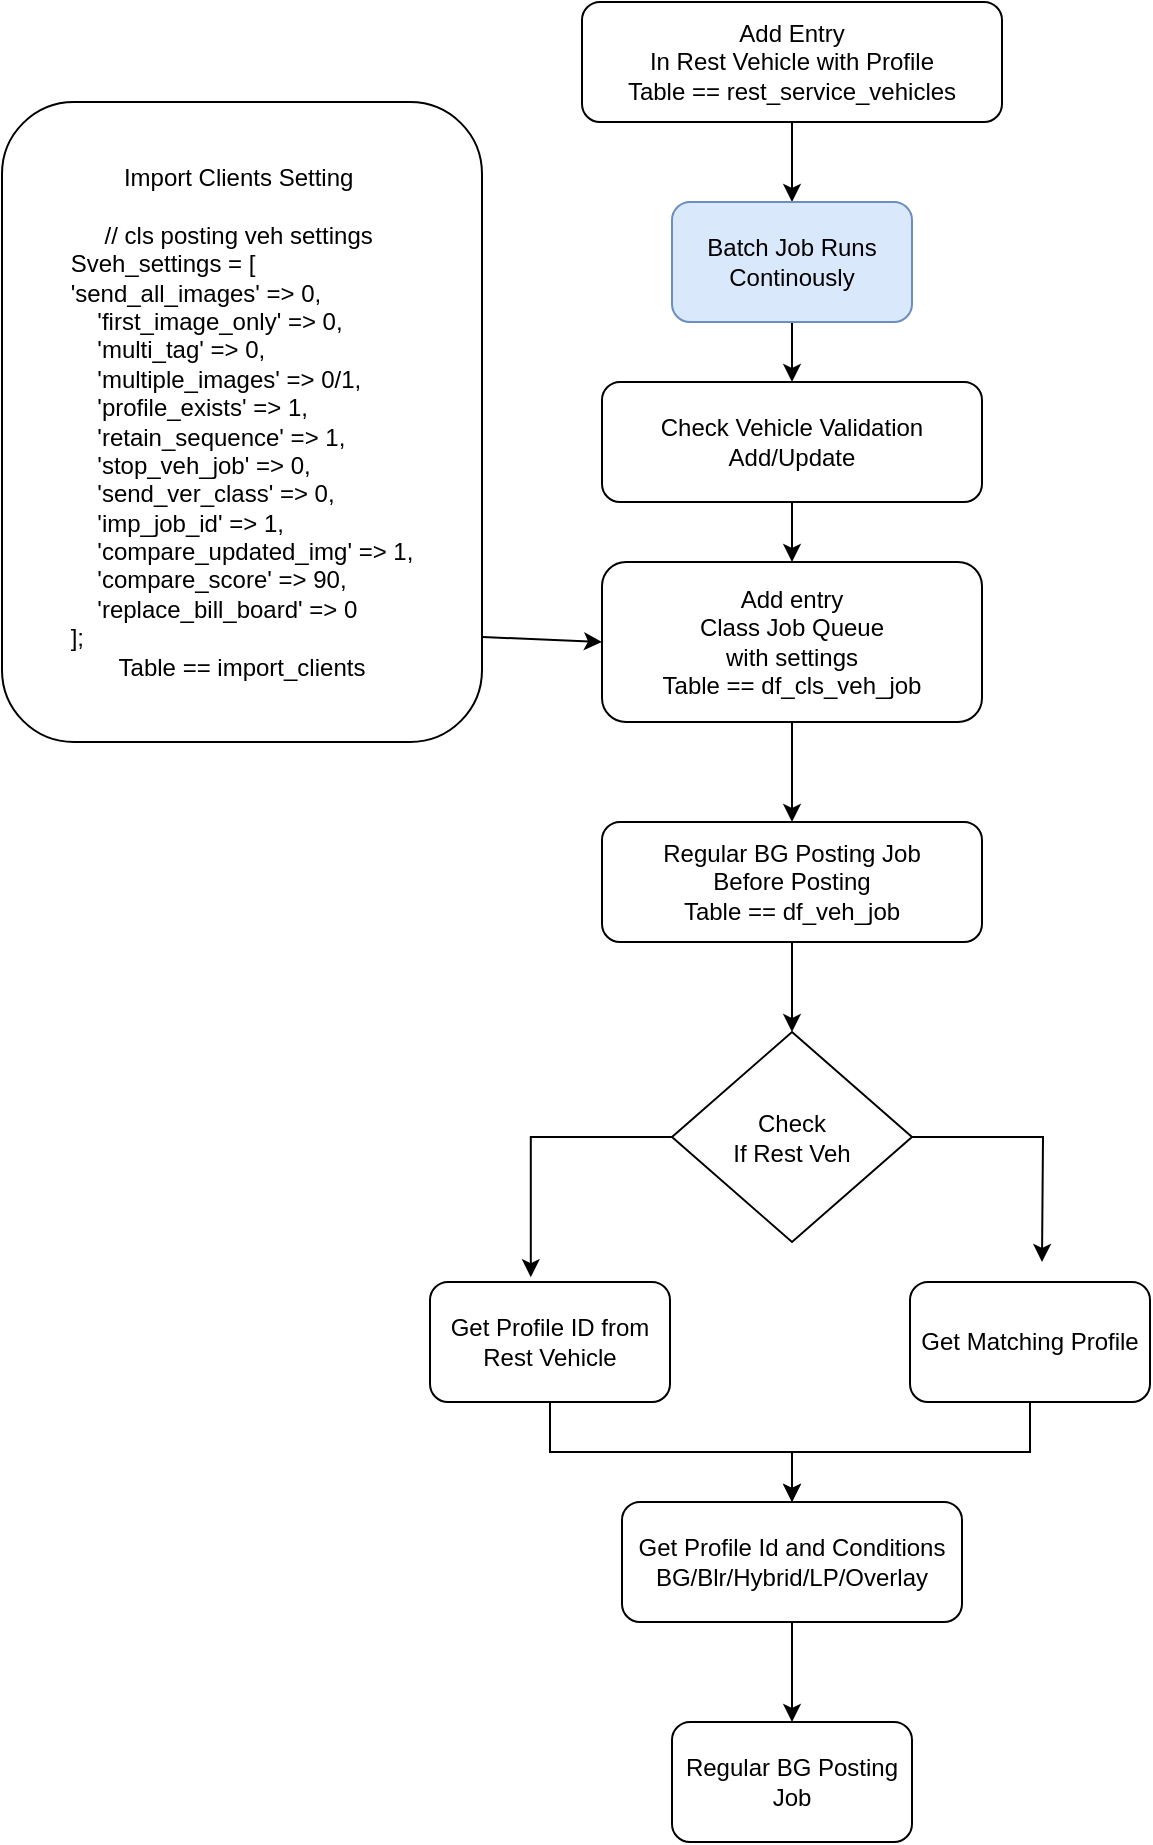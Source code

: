 <mxfile version="21.7.2" type="github">
  <diagram name="Page-1" id="pNaDvOREIxaKy7lhHose">
    <mxGraphModel dx="1050" dy="638" grid="1" gridSize="10" guides="1" tooltips="1" connect="1" arrows="1" fold="1" page="1" pageScale="1" pageWidth="827" pageHeight="1169" math="0" shadow="0">
      <root>
        <mxCell id="0" />
        <mxCell id="1" parent="0" />
        <mxCell id="_twTZDA_JsFwgBckwoPd-24" value="" style="edgeStyle=orthogonalEdgeStyle;rounded=0;orthogonalLoop=1;jettySize=auto;html=1;" edge="1" parent="1" source="_twTZDA_JsFwgBckwoPd-1" target="_twTZDA_JsFwgBckwoPd-2">
          <mxGeometry relative="1" as="geometry" />
        </mxCell>
        <mxCell id="_twTZDA_JsFwgBckwoPd-1" value="&lt;div&gt;Add Entry&lt;/div&gt;&lt;div&gt;In Rest Vehicle with Profile &lt;br&gt;Table == rest_service_vehicles&lt;/div&gt;" style="rounded=1;whiteSpace=wrap;html=1;" vertex="1" parent="1">
          <mxGeometry x="310" y="30" width="210" height="60" as="geometry" />
        </mxCell>
        <mxCell id="_twTZDA_JsFwgBckwoPd-14" value="" style="edgeStyle=orthogonalEdgeStyle;rounded=0;orthogonalLoop=1;jettySize=auto;html=1;" edge="1" parent="1" source="_twTZDA_JsFwgBckwoPd-2" target="_twTZDA_JsFwgBckwoPd-3">
          <mxGeometry relative="1" as="geometry" />
        </mxCell>
        <mxCell id="_twTZDA_JsFwgBckwoPd-2" value="Batch Job Runs Continously" style="rounded=1;whiteSpace=wrap;html=1;fillColor=#dae8fc;strokeColor=#6c8ebf;" vertex="1" parent="1">
          <mxGeometry x="355" y="130" width="120" height="60" as="geometry" />
        </mxCell>
        <mxCell id="_twTZDA_JsFwgBckwoPd-15" value="" style="edgeStyle=orthogonalEdgeStyle;rounded=0;orthogonalLoop=1;jettySize=auto;html=1;" edge="1" parent="1" source="_twTZDA_JsFwgBckwoPd-3" target="_twTZDA_JsFwgBckwoPd-4">
          <mxGeometry relative="1" as="geometry" />
        </mxCell>
        <mxCell id="_twTZDA_JsFwgBckwoPd-3" value="Check Vehicle Validation Add/Update" style="rounded=1;whiteSpace=wrap;html=1;" vertex="1" parent="1">
          <mxGeometry x="320" y="220" width="190" height="60" as="geometry" />
        </mxCell>
        <mxCell id="_twTZDA_JsFwgBckwoPd-16" value="" style="edgeStyle=orthogonalEdgeStyle;rounded=0;orthogonalLoop=1;jettySize=auto;html=1;" edge="1" parent="1" source="_twTZDA_JsFwgBckwoPd-4" target="_twTZDA_JsFwgBckwoPd-7">
          <mxGeometry relative="1" as="geometry" />
        </mxCell>
        <mxCell id="_twTZDA_JsFwgBckwoPd-4" value="&lt;div&gt;Add entry&lt;/div&gt;&lt;div&gt;Class Job Queue&lt;/div&gt;&lt;div&gt;with settings&lt;/div&gt;&lt;div&gt;Table == df_cls_veh_job&lt;/div&gt;" style="rounded=1;whiteSpace=wrap;html=1;" vertex="1" parent="1">
          <mxGeometry x="320" y="310" width="190" height="80" as="geometry" />
        </mxCell>
        <mxCell id="_twTZDA_JsFwgBckwoPd-6" value="&lt;div&gt;Import Clients Setting&amp;nbsp;&lt;br&gt;&lt;br&gt;&lt;/div&gt;&lt;div&gt;// cls posting veh settings&amp;nbsp;&lt;/div&gt;&lt;div style=&quot;text-align: left;&quot;&gt;Sveh_settings = [&amp;nbsp;&lt;/div&gt;&lt;div style=&quot;text-align: left;&quot;&gt;&#39;send_all_images&#39; =&amp;gt; 0,&lt;span style=&quot;&quot;&gt;&lt;/span&gt;&lt;/div&gt;&lt;div style=&quot;text-align: left;&quot;&gt;&lt;span style=&quot;&quot;&gt;&lt;span style=&quot;&quot;&gt;&lt;span style=&quot;white-space: pre;&quot;&gt;&amp;nbsp;&amp;nbsp;&amp;nbsp;&amp;nbsp;&lt;/span&gt;&lt;/span&gt;&#39;first_image_only&#39; =&amp;gt; 0,&amp;nbsp;&lt;/span&gt;&lt;/div&gt;&lt;div style=&quot;text-align: left;&quot;&gt;&lt;span style=&quot;&quot;&gt;&lt;span style=&quot;&quot;&gt;&lt;span style=&quot;white-space: pre;&quot;&gt;&amp;nbsp;&amp;nbsp;&amp;nbsp;&amp;nbsp;&lt;/span&gt;&lt;/span&gt;&#39;multi_tag&#39; =&amp;gt; 0,&lt;/span&gt;&lt;/div&gt;&lt;div style=&quot;text-align: left;&quot;&gt;&lt;span style=&quot;&quot;&gt;&lt;span style=&quot;&quot;&gt;&lt;span style=&quot;white-space: pre;&quot;&gt;&amp;nbsp;&amp;nbsp;&amp;nbsp;&amp;nbsp;&lt;/span&gt;&lt;/span&gt;&#39;multiple_images&#39; =&amp;gt; 0/1,&lt;/span&gt;&lt;/div&gt;&lt;div style=&quot;text-align: left;&quot;&gt;&lt;span style=&quot;&quot;&gt;&lt;span style=&quot;&quot;&gt;&lt;span style=&quot;white-space: pre;&quot;&gt;&amp;nbsp;&amp;nbsp;&amp;nbsp;&amp;nbsp;&lt;/span&gt;&lt;/span&gt;&#39;profile_exists&#39; =&amp;gt; 1,&lt;/span&gt;&lt;/div&gt;&lt;div style=&quot;text-align: left;&quot;&gt;&lt;span style=&quot;&quot;&gt;&lt;span style=&quot;&quot;&gt;&lt;span style=&quot;white-space: pre;&quot;&gt;&amp;nbsp;&amp;nbsp;&amp;nbsp;&amp;nbsp;&lt;/span&gt;&lt;/span&gt;&#39;retain_sequence&#39; =&amp;gt; 1,&lt;/span&gt;&lt;/div&gt;&lt;div style=&quot;text-align: left;&quot;&gt;&lt;span style=&quot;&quot;&gt;&lt;span style=&quot;&quot;&gt;&lt;span style=&quot;white-space: pre;&quot;&gt;&amp;nbsp;&amp;nbsp;&amp;nbsp;&amp;nbsp;&lt;/span&gt;&lt;/span&gt;&#39;stop_veh_job&#39; =&amp;gt; 0,&lt;/span&gt;&lt;/div&gt;&lt;div style=&quot;text-align: left;&quot;&gt;&lt;span style=&quot;&quot;&gt;&lt;span style=&quot;&quot;&gt;&lt;span style=&quot;white-space: pre;&quot;&gt;&amp;nbsp;&amp;nbsp;&amp;nbsp;&amp;nbsp;&lt;/span&gt;&lt;/span&gt;&#39;send_ver_class&#39; =&amp;gt; 0,&lt;/span&gt;&lt;/div&gt;&lt;div style=&quot;text-align: left;&quot;&gt;&lt;span style=&quot;&quot;&gt;&lt;span style=&quot;&quot;&gt;&lt;span style=&quot;white-space: pre;&quot;&gt;&amp;nbsp;&amp;nbsp;&amp;nbsp;&amp;nbsp;&lt;/span&gt;&lt;/span&gt;&#39;imp_job_id&#39; =&amp;gt; 1,&lt;/span&gt;&lt;/div&gt;&lt;div style=&quot;text-align: left;&quot;&gt;&lt;span style=&quot;&quot;&gt;&lt;span style=&quot;&quot;&gt;&lt;span style=&quot;white-space: pre;&quot;&gt;&amp;nbsp;&amp;nbsp;&amp;nbsp;&amp;nbsp;&lt;/span&gt;&lt;/span&gt;&#39;compare_updated_img&#39; =&amp;gt; 1,&lt;/span&gt;&lt;/div&gt;&lt;div style=&quot;text-align: left;&quot;&gt;&lt;span style=&quot;&quot;&gt;&lt;span style=&quot;&quot;&gt;&lt;span style=&quot;white-space: pre;&quot;&gt;&amp;nbsp;&amp;nbsp;&amp;nbsp;&amp;nbsp;&lt;/span&gt;&lt;/span&gt;&#39;compare_score&#39; =&amp;gt; 90,&lt;/span&gt;&lt;/div&gt;&lt;div style=&quot;text-align: left;&quot;&gt;&lt;span style=&quot;&quot;&gt;&lt;span style=&quot;&quot;&gt;&lt;span style=&quot;white-space: pre;&quot;&gt;&amp;nbsp;&amp;nbsp;&amp;nbsp;&amp;nbsp;&lt;/span&gt;&lt;/span&gt;&#39;replace_bill_board&#39; =&amp;gt; 0&lt;/span&gt;&lt;/div&gt;&lt;div style=&quot;text-align: left;&quot;&gt;];&lt;/div&gt;&lt;div&gt;Table == import_clients&lt;/div&gt;" style="rounded=1;whiteSpace=wrap;html=1;align=center;" vertex="1" parent="1">
          <mxGeometry x="20" y="80" width="240" height="320" as="geometry" />
        </mxCell>
        <mxCell id="_twTZDA_JsFwgBckwoPd-18" value="" style="edgeStyle=orthogonalEdgeStyle;rounded=0;orthogonalLoop=1;jettySize=auto;html=1;" edge="1" parent="1" source="_twTZDA_JsFwgBckwoPd-7" target="_twTZDA_JsFwgBckwoPd-8">
          <mxGeometry relative="1" as="geometry" />
        </mxCell>
        <mxCell id="_twTZDA_JsFwgBckwoPd-7" value="&lt;div&gt;Regular BG Posting Job&lt;/div&gt;&lt;div&gt;Before Posting &lt;br&gt;Table == df_veh_job&lt;/div&gt;" style="rounded=1;whiteSpace=wrap;html=1;" vertex="1" parent="1">
          <mxGeometry x="320" y="440" width="190" height="60" as="geometry" />
        </mxCell>
        <mxCell id="_twTZDA_JsFwgBckwoPd-19" style="edgeStyle=orthogonalEdgeStyle;rounded=0;orthogonalLoop=1;jettySize=auto;html=1;entryX=0.42;entryY=-0.04;entryDx=0;entryDy=0;entryPerimeter=0;" edge="1" parent="1" source="_twTZDA_JsFwgBckwoPd-8" target="_twTZDA_JsFwgBckwoPd-9">
          <mxGeometry relative="1" as="geometry" />
        </mxCell>
        <mxCell id="_twTZDA_JsFwgBckwoPd-20" style="edgeStyle=orthogonalEdgeStyle;rounded=0;orthogonalLoop=1;jettySize=auto;html=1;" edge="1" parent="1" source="_twTZDA_JsFwgBckwoPd-8">
          <mxGeometry relative="1" as="geometry">
            <mxPoint x="540" y="660" as="targetPoint" />
          </mxGeometry>
        </mxCell>
        <mxCell id="_twTZDA_JsFwgBckwoPd-8" value="Check&lt;br&gt;If Rest Veh" style="rhombus;whiteSpace=wrap;html=1;" vertex="1" parent="1">
          <mxGeometry x="355" y="545" width="120" height="105" as="geometry" />
        </mxCell>
        <mxCell id="_twTZDA_JsFwgBckwoPd-21" style="edgeStyle=orthogonalEdgeStyle;rounded=0;orthogonalLoop=1;jettySize=auto;html=1;entryX=0.5;entryY=0;entryDx=0;entryDy=0;" edge="1" parent="1" source="_twTZDA_JsFwgBckwoPd-9" target="_twTZDA_JsFwgBckwoPd-11">
          <mxGeometry relative="1" as="geometry" />
        </mxCell>
        <mxCell id="_twTZDA_JsFwgBckwoPd-9" value="Get Profile ID from Rest Vehicle" style="rounded=1;whiteSpace=wrap;html=1;" vertex="1" parent="1">
          <mxGeometry x="234" y="670" width="120" height="60" as="geometry" />
        </mxCell>
        <mxCell id="_twTZDA_JsFwgBckwoPd-22" style="edgeStyle=orthogonalEdgeStyle;rounded=0;orthogonalLoop=1;jettySize=auto;html=1;" edge="1" parent="1" source="_twTZDA_JsFwgBckwoPd-10" target="_twTZDA_JsFwgBckwoPd-11">
          <mxGeometry relative="1" as="geometry" />
        </mxCell>
        <mxCell id="_twTZDA_JsFwgBckwoPd-10" value="Get Matching Profile" style="rounded=1;whiteSpace=wrap;html=1;" vertex="1" parent="1">
          <mxGeometry x="474" y="670" width="120" height="60" as="geometry" />
        </mxCell>
        <mxCell id="_twTZDA_JsFwgBckwoPd-23" value="" style="edgeStyle=orthogonalEdgeStyle;rounded=0;orthogonalLoop=1;jettySize=auto;html=1;" edge="1" parent="1" source="_twTZDA_JsFwgBckwoPd-11" target="_twTZDA_JsFwgBckwoPd-12">
          <mxGeometry relative="1" as="geometry" />
        </mxCell>
        <mxCell id="_twTZDA_JsFwgBckwoPd-11" value="Get Profile Id and Conditions BG/Blr/Hybrid/LP/Overlay" style="rounded=1;whiteSpace=wrap;html=1;" vertex="1" parent="1">
          <mxGeometry x="330" y="780" width="170" height="60" as="geometry" />
        </mxCell>
        <mxCell id="_twTZDA_JsFwgBckwoPd-12" value="Regular BG Posting Job" style="rounded=1;whiteSpace=wrap;html=1;" vertex="1" parent="1">
          <mxGeometry x="355" y="890" width="120" height="60" as="geometry" />
        </mxCell>
        <mxCell id="_twTZDA_JsFwgBckwoPd-17" value="" style="endArrow=classic;html=1;rounded=0;exitX=1.002;exitY=0.836;exitDx=0;exitDy=0;exitPerimeter=0;entryX=0;entryY=0.5;entryDx=0;entryDy=0;" edge="1" parent="1" source="_twTZDA_JsFwgBckwoPd-6" target="_twTZDA_JsFwgBckwoPd-4">
          <mxGeometry width="50" height="50" relative="1" as="geometry">
            <mxPoint x="410" y="260" as="sourcePoint" />
            <mxPoint x="320" y="350" as="targetPoint" />
            <Array as="points" />
          </mxGeometry>
        </mxCell>
      </root>
    </mxGraphModel>
  </diagram>
</mxfile>
